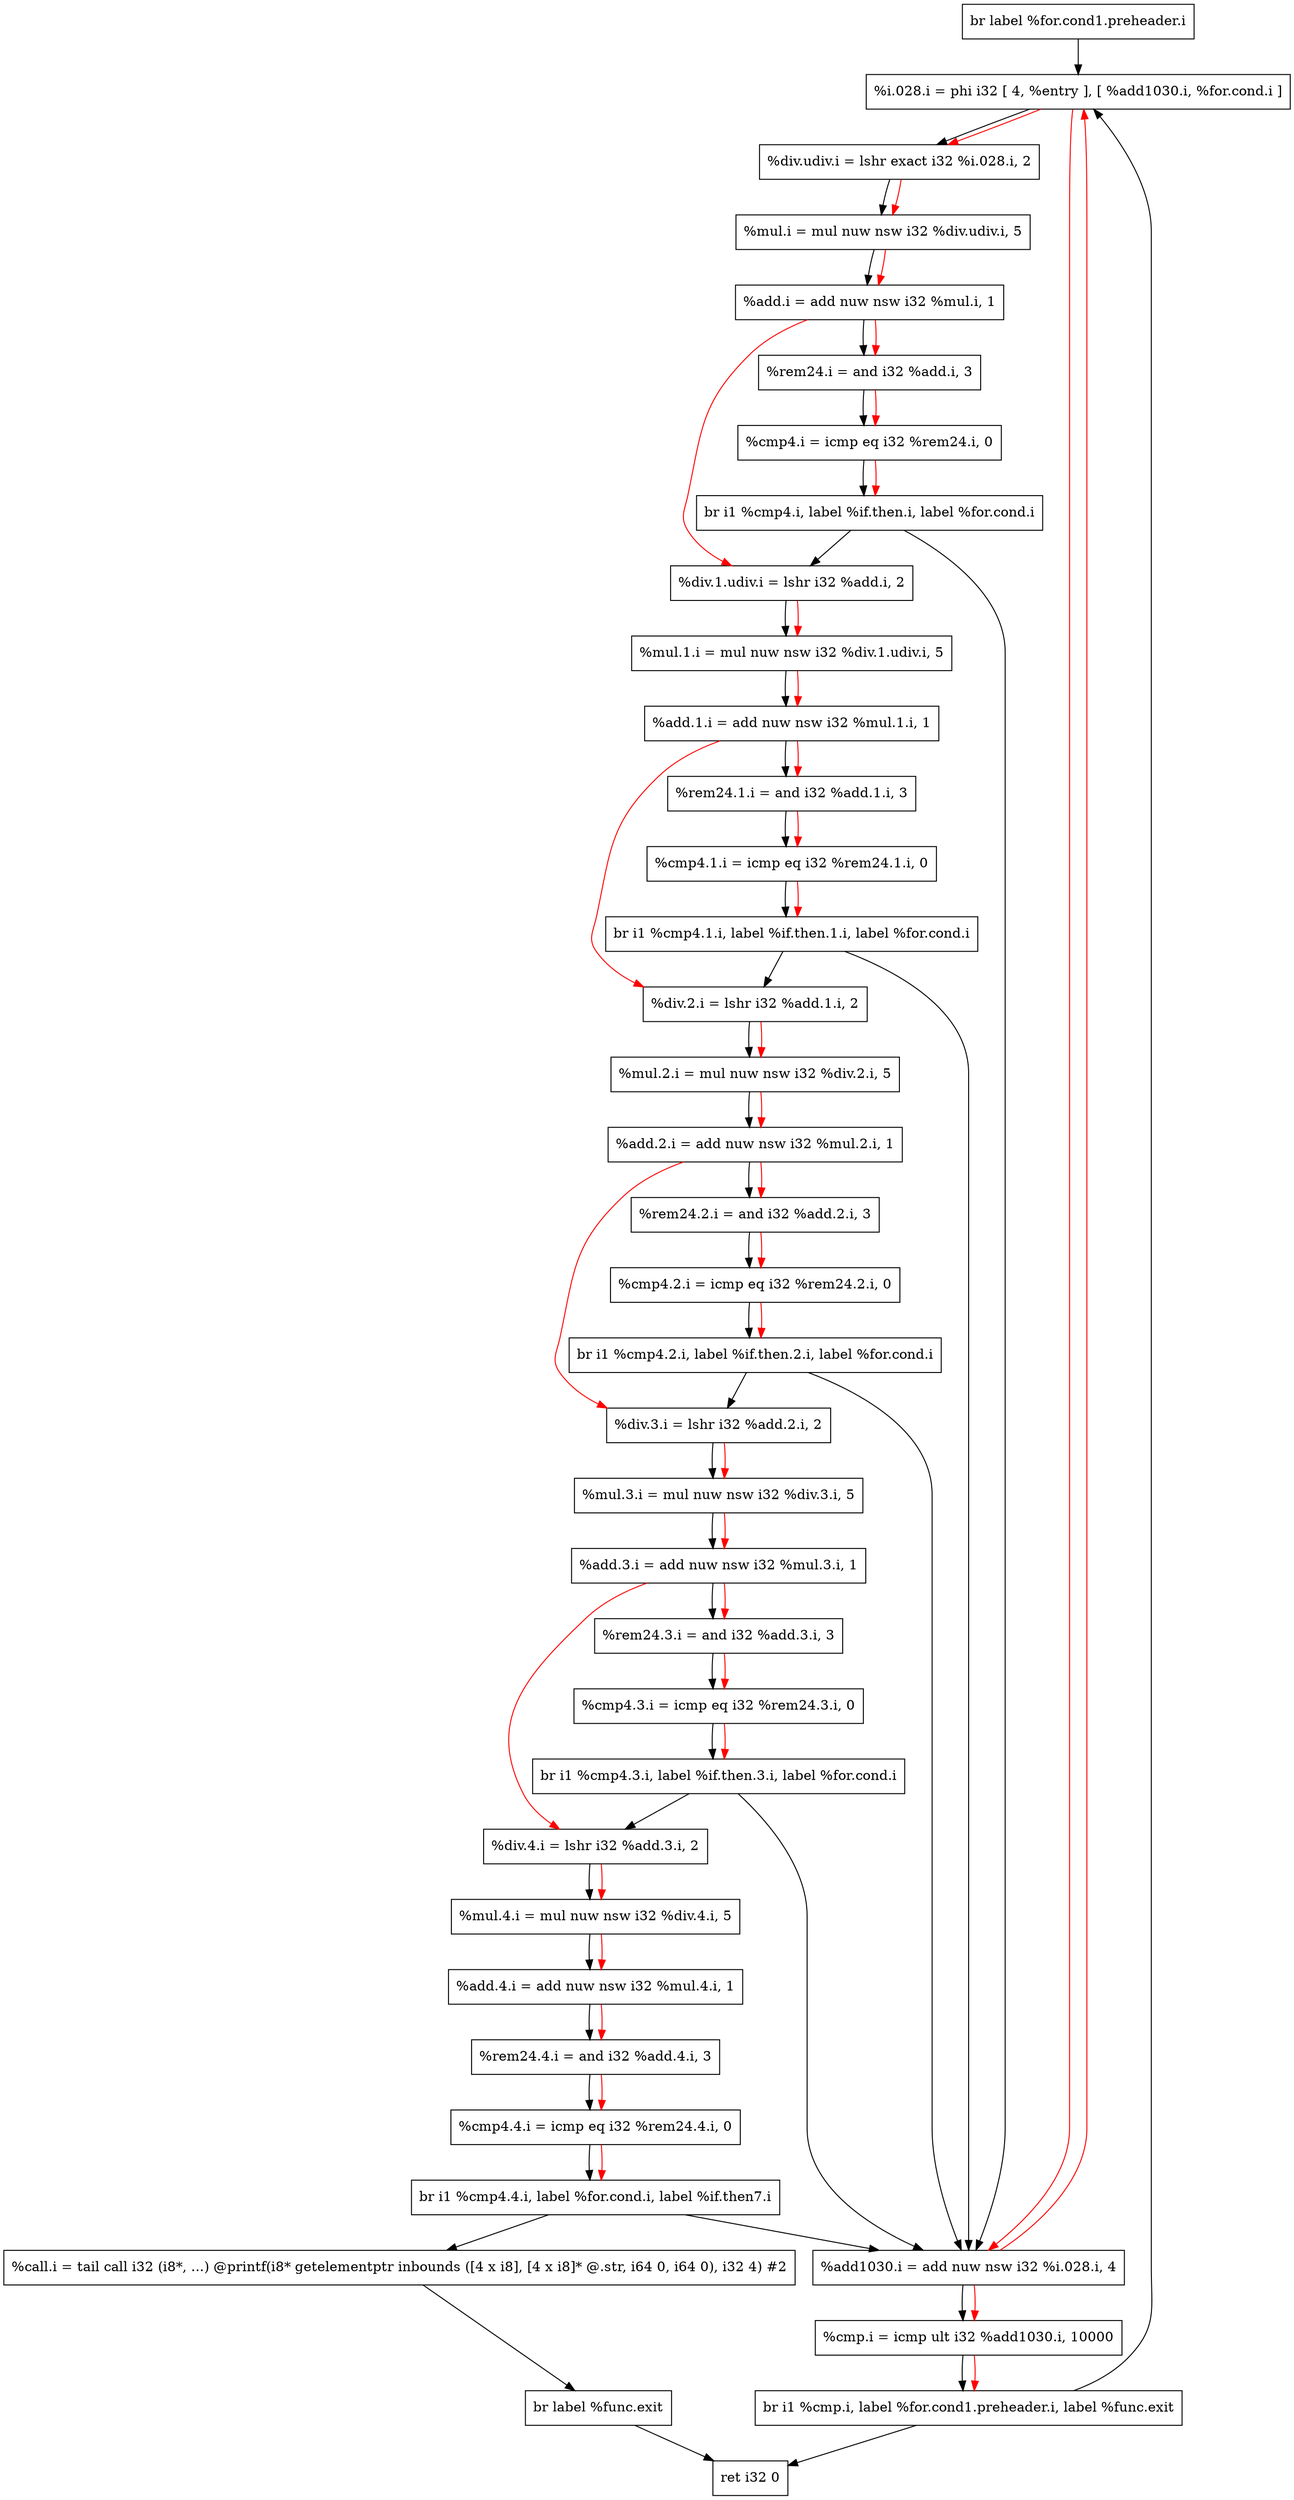 digraph "CDFG for'main' function" {
	Node0x55d9faafc908[shape=record, label="  br label %for.cond1.preheader.i"];
	Node0x55d9faaff3f0[shape=record, label="  %add1030.i = add nuw nsw i32 %i.028.i, 4"];
	Node0x55d9faaff490[shape=record, label="  %cmp.i = icmp ult i32 %add1030.i, 10000"];
	Node0x55d9faaff648[shape=record, label="  br i1 %cmp.i, label %for.cond1.preheader.i, label %func.exit"];
	Node0x55d9faaff6c8[shape=record, label="  %i.028.i = phi i32 [ 4, %entry ], [ %add1030.i, %for.cond.i ]"];
	Node0x55d9faaff790[shape=record, label="  %div.udiv.i = lshr exact i32 %i.028.i, 2"];
	Node0x55d9faaff800[shape=record, label="  %mul.i = mul nuw nsw i32 %div.udiv.i, 5"];
	Node0x55d9faaff870[shape=record, label="  %add.i = add nuw nsw i32 %mul.i, 1"];
	Node0x55d9faaff900[shape=record, label="  %rem24.i = and i32 %add.i, 3"];
	Node0x55d9faaffb30[shape=record, label="  %cmp4.i = icmp eq i32 %rem24.i, 0"];
	Node0x55d9faaffc28[shape=record, label="  br i1 %cmp4.i, label %if.then.i, label %for.cond.i"];
	Node0x55d9faaffca0[shape=record, label="  %div.1.udiv.i = lshr i32 %add.i, 2"];
	Node0x55d9faaffd10[shape=record, label="  %mul.1.i = mul nuw nsw i32 %div.1.udiv.i, 5"];
	Node0x55d9faaffda0[shape=record, label="  %add.1.i = add nuw nsw i32 %mul.1.i, 1"];
	Node0x55d9faaffe30[shape=record, label="  %rem24.1.i = and i32 %add.1.i, 3"];
	Node0x55d9faaffed0[shape=record, label="  %cmp4.1.i = icmp eq i32 %rem24.1.i, 0"];
	Node0x55d9fab00008[shape=record, label="  br i1 %cmp4.1.i, label %if.then.1.i, label %for.cond.i"];
	Node0x55d9fab00138[shape=record, label="  %call.i = tail call i32 (i8*, ...) @printf(i8* getelementptr inbounds ([4 x i8], [4 x i8]* @.str, i64 0, i64 0), i32 4) #2"];
	Node0x55d9faafc018[shape=record, label="  br label %func.exit"];
	Node0x55d9fab00230[shape=record, label="  %div.2.i = lshr i32 %add.1.i, 2"];
	Node0x55d9fab002c0[shape=record, label="  %mul.2.i = mul nuw nsw i32 %div.2.i, 5"];
	Node0x55d9fab00670[shape=record, label="  %add.2.i = add nuw nsw i32 %mul.2.i, 1"];
	Node0x55d9fab00700[shape=record, label="  %rem24.2.i = and i32 %add.2.i, 3"];
	Node0x55d9fab007a0[shape=record, label="  %cmp4.2.i = icmp eq i32 %rem24.2.i, 0"];
	Node0x55d9fab008d8[shape=record, label="  br i1 %cmp4.2.i, label %if.then.2.i, label %for.cond.i"];
	Node0x55d9fab00950[shape=record, label="  %div.3.i = lshr i32 %add.2.i, 2"];
	Node0x55d9fab009e0[shape=record, label="  %mul.3.i = mul nuw nsw i32 %div.3.i, 5"];
	Node0x55d9fab00a70[shape=record, label="  %add.3.i = add nuw nsw i32 %mul.3.i, 1"];
	Node0x55d9fab00b00[shape=record, label="  %rem24.3.i = and i32 %add.3.i, 3"];
	Node0x55d9fab00ba0[shape=record, label="  %cmp4.3.i = icmp eq i32 %rem24.3.i, 0"];
	Node0x55d9fab00cd8[shape=record, label="  br i1 %cmp4.3.i, label %if.then.3.i, label %for.cond.i"];
	Node0x55d9fab00d50[shape=record, label="  %div.4.i = lshr i32 %add.3.i, 2"];
	Node0x55d9fab00de0[shape=record, label="  %mul.4.i = mul nuw nsw i32 %div.4.i, 5"];
	Node0x55d9fab00e70[shape=record, label="  %add.4.i = add nuw nsw i32 %mul.4.i, 1"];
	Node0x55d9fab00f00[shape=record, label="  %rem24.4.i = and i32 %add.4.i, 3"];
	Node0x55d9fab00fa0[shape=record, label="  %cmp4.4.i = icmp eq i32 %rem24.4.i, 0"];
	Node0x55d9fab01058[shape=record, label="  br i1 %cmp4.4.i, label %for.cond.i, label %if.then7.i"];
	Node0x55d9faaff5b8[shape=record, label="  ret i32 0"];
	Node0x55d9faafc908 -> Node0x55d9faaff6c8
	Node0x55d9faaff3f0 -> Node0x55d9faaff490
	Node0x55d9faaff490 -> Node0x55d9faaff648
	Node0x55d9faaff648 -> Node0x55d9faaff6c8
	Node0x55d9faaff648 -> Node0x55d9faaff5b8
	Node0x55d9faaff6c8 -> Node0x55d9faaff790
	Node0x55d9faaff790 -> Node0x55d9faaff800
	Node0x55d9faaff800 -> Node0x55d9faaff870
	Node0x55d9faaff870 -> Node0x55d9faaff900
	Node0x55d9faaff900 -> Node0x55d9faaffb30
	Node0x55d9faaffb30 -> Node0x55d9faaffc28
	Node0x55d9faaffc28 -> Node0x55d9faaffca0
	Node0x55d9faaffc28 -> Node0x55d9faaff3f0
	Node0x55d9faaffca0 -> Node0x55d9faaffd10
	Node0x55d9faaffd10 -> Node0x55d9faaffda0
	Node0x55d9faaffda0 -> Node0x55d9faaffe30
	Node0x55d9faaffe30 -> Node0x55d9faaffed0
	Node0x55d9faaffed0 -> Node0x55d9fab00008
	Node0x55d9fab00008 -> Node0x55d9fab00230
	Node0x55d9fab00008 -> Node0x55d9faaff3f0
	Node0x55d9fab00138 -> Node0x55d9faafc018
	Node0x55d9faafc018 -> Node0x55d9faaff5b8
	Node0x55d9fab00230 -> Node0x55d9fab002c0
	Node0x55d9fab002c0 -> Node0x55d9fab00670
	Node0x55d9fab00670 -> Node0x55d9fab00700
	Node0x55d9fab00700 -> Node0x55d9fab007a0
	Node0x55d9fab007a0 -> Node0x55d9fab008d8
	Node0x55d9fab008d8 -> Node0x55d9fab00950
	Node0x55d9fab008d8 -> Node0x55d9faaff3f0
	Node0x55d9fab00950 -> Node0x55d9fab009e0
	Node0x55d9fab009e0 -> Node0x55d9fab00a70
	Node0x55d9fab00a70 -> Node0x55d9fab00b00
	Node0x55d9fab00b00 -> Node0x55d9fab00ba0
	Node0x55d9fab00ba0 -> Node0x55d9fab00cd8
	Node0x55d9fab00cd8 -> Node0x55d9fab00d50
	Node0x55d9fab00cd8 -> Node0x55d9faaff3f0
	Node0x55d9fab00d50 -> Node0x55d9fab00de0
	Node0x55d9fab00de0 -> Node0x55d9fab00e70
	Node0x55d9fab00e70 -> Node0x55d9fab00f00
	Node0x55d9fab00f00 -> Node0x55d9fab00fa0
	Node0x55d9fab00fa0 -> Node0x55d9fab01058
	Node0x55d9fab01058 -> Node0x55d9faaff3f0
	Node0x55d9fab01058 -> Node0x55d9fab00138
edge [color=red]
	Node0x55d9faaff6c8 -> Node0x55d9faaff3f0
	Node0x55d9faaff3f0 -> Node0x55d9faaff490
	Node0x55d9faaff490 -> Node0x55d9faaff648
	Node0x55d9faaff3f0 -> Node0x55d9faaff6c8
	Node0x55d9faaff6c8 -> Node0x55d9faaff790
	Node0x55d9faaff790 -> Node0x55d9faaff800
	Node0x55d9faaff800 -> Node0x55d9faaff870
	Node0x55d9faaff870 -> Node0x55d9faaff900
	Node0x55d9faaff900 -> Node0x55d9faaffb30
	Node0x55d9faaffb30 -> Node0x55d9faaffc28
	Node0x55d9faaff870 -> Node0x55d9faaffca0
	Node0x55d9faaffca0 -> Node0x55d9faaffd10
	Node0x55d9faaffd10 -> Node0x55d9faaffda0
	Node0x55d9faaffda0 -> Node0x55d9faaffe30
	Node0x55d9faaffe30 -> Node0x55d9faaffed0
	Node0x55d9faaffed0 -> Node0x55d9fab00008
	Node0x55d9faaffda0 -> Node0x55d9fab00230
	Node0x55d9fab00230 -> Node0x55d9fab002c0
	Node0x55d9fab002c0 -> Node0x55d9fab00670
	Node0x55d9fab00670 -> Node0x55d9fab00700
	Node0x55d9fab00700 -> Node0x55d9fab007a0
	Node0x55d9fab007a0 -> Node0x55d9fab008d8
	Node0x55d9fab00670 -> Node0x55d9fab00950
	Node0x55d9fab00950 -> Node0x55d9fab009e0
	Node0x55d9fab009e0 -> Node0x55d9fab00a70
	Node0x55d9fab00a70 -> Node0x55d9fab00b00
	Node0x55d9fab00b00 -> Node0x55d9fab00ba0
	Node0x55d9fab00ba0 -> Node0x55d9fab00cd8
	Node0x55d9fab00a70 -> Node0x55d9fab00d50
	Node0x55d9fab00d50 -> Node0x55d9fab00de0
	Node0x55d9fab00de0 -> Node0x55d9fab00e70
	Node0x55d9fab00e70 -> Node0x55d9fab00f00
	Node0x55d9fab00f00 -> Node0x55d9fab00fa0
	Node0x55d9fab00fa0 -> Node0x55d9fab01058
}
